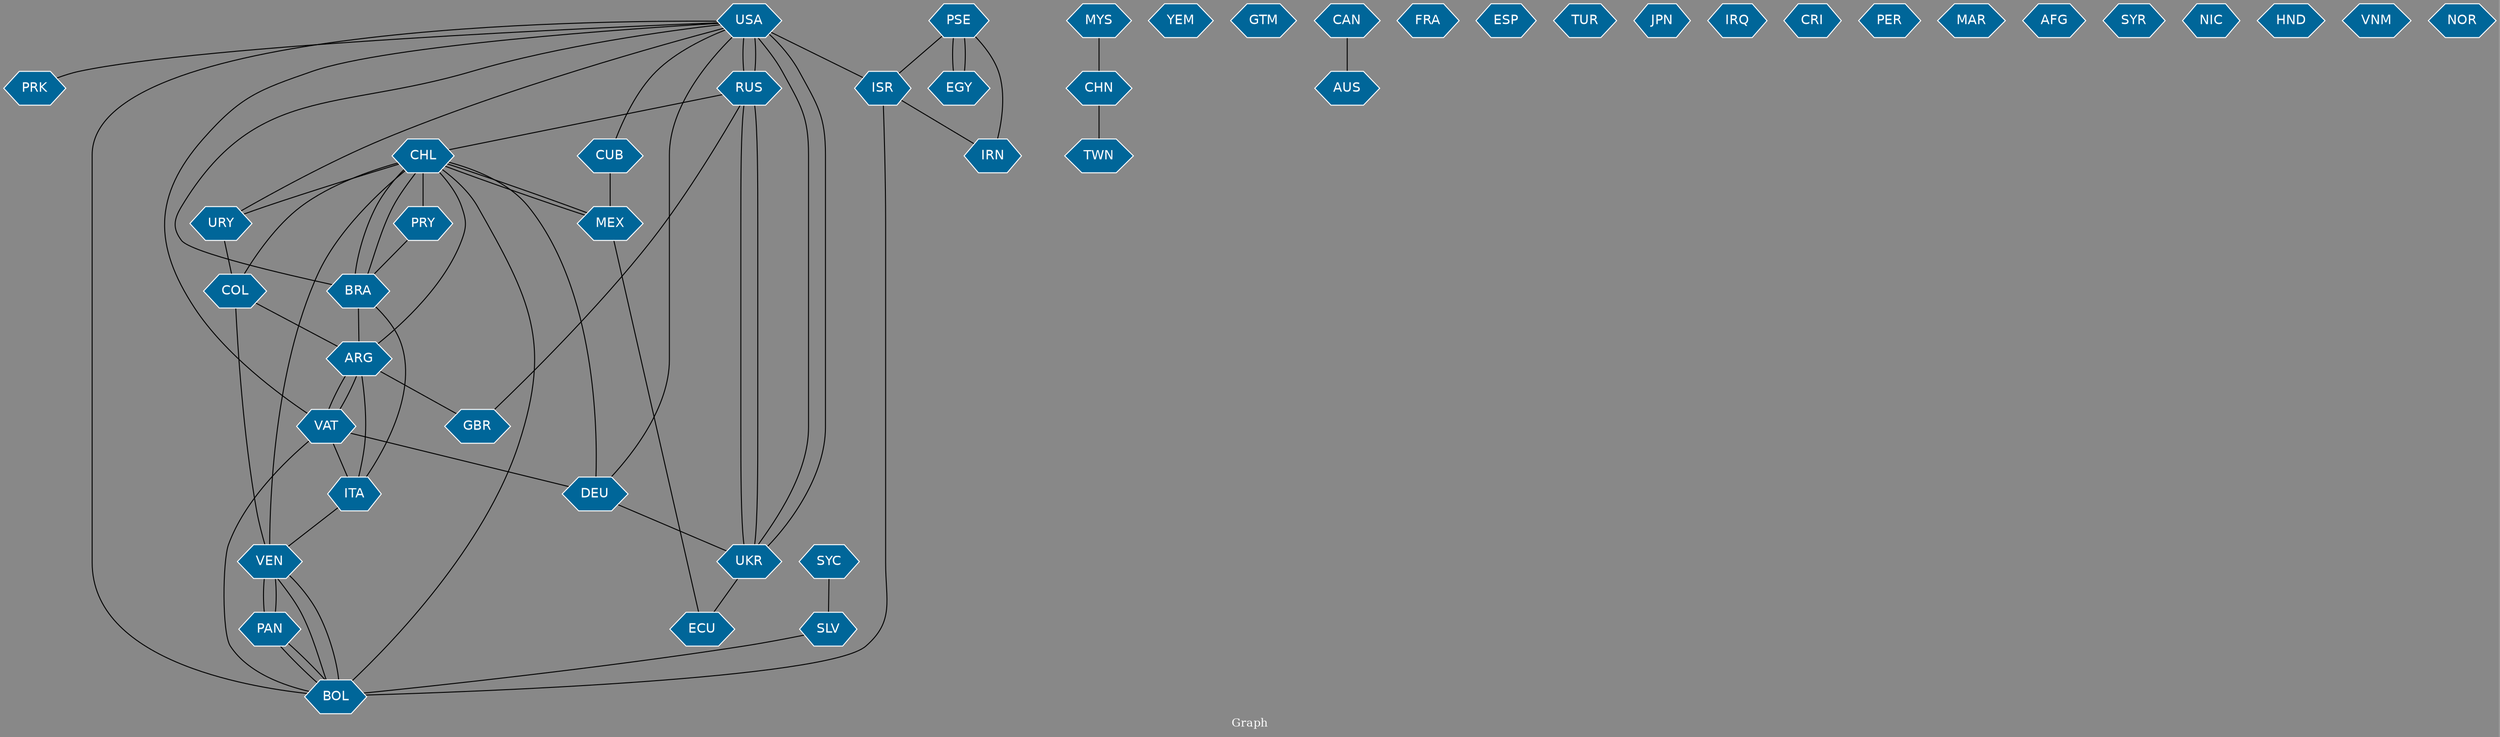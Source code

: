 // Countries together in item graph
graph {
	graph [bgcolor="#888888" fontcolor=white fontsize=12 label="Graph" outputorder=edgesfirst overlap=prism]
	node [color=white fillcolor="#006699" fontcolor=white fontname=Helvetica shape=hexagon style=filled]
	edge [arrowhead=open color=black fontcolor=white fontname=Courier fontsize=12]
		USA [label=USA]
		CHL [label=CHL]
		MYS [label=MYS]
		YEM [label=YEM]
		RUS [label=RUS]
		UKR [label=UKR]
		COL [label=COL]
		CHN [label=CHN]
		GTM [label=GTM]
		URY [label=URY]
		BRA [label=BRA]
		DEU [label=DEU]
		VEN [label=VEN]
		CUB [label=CUB]
		BOL [label=BOL]
		PAN [label=PAN]
		SLV [label=SLV]
		VAT [label=VAT]
		ARG [label=ARG]
		ITA [label=ITA]
		ECU [label=ECU]
		CAN [label=CAN]
		AUS [label=AUS]
		FRA [label=FRA]
		PRK [label=PRK]
		PSE [label=PSE]
		EGY [label=EGY]
		MEX [label=MEX]
		PRY [label=PRY]
		ESP [label=ESP]
		TUR [label=TUR]
		ISR [label=ISR]
		JPN [label=JPN]
		IRQ [label=IRQ]
		GBR [label=GBR]
		CRI [label=CRI]
		PER [label=PER]
		MAR [label=MAR]
		AFG [label=AFG]
		IRN [label=IRN]
		SYR [label=SYR]
		NIC [label=NIC]
		SYC [label=SYC]
		HND [label=HND]
		VNM [label=VNM]
		TWN [label=TWN]
		NOR [label=NOR]
			USA -- ISR [weight=1]
			ITA -- VEN [weight=1]
			DEU -- UKR [weight=1]
			UKR -- RUS [weight=23]
			VAT -- ARG [weight=1]
			CUB -- MEX [weight=1]
			CHL -- COL [weight=1]
			UKR -- ECU [weight=1]
			CHL -- BRA [weight=1]
			EGY -- PSE [weight=1]
			CHL -- PRY [weight=1]
			CAN -- AUS [weight=1]
			VEN -- BOL [weight=2]
			BRA -- CHL [weight=2]
			MEX -- ECU [weight=1]
			ISR -- BOL [weight=1]
			BOL -- VEN [weight=1]
			BOL -- PAN [weight=1]
			RUS -- CHL [weight=1]
			ARG -- GBR [weight=1]
			CHN -- TWN [weight=1]
			COL -- ARG [weight=1]
			SLV -- BOL [weight=1]
			COL -- VEN [weight=1]
			VAT -- BOL [weight=1]
			ARG -- CHL [weight=2]
			VAT -- USA [weight=1]
			PRY -- BRA [weight=1]
			SYC -- SLV [weight=1]
			ISR -- IRN [weight=2]
			VEN -- PAN [weight=2]
			ARG -- VAT [weight=1]
			VAT -- ITA [weight=1]
			USA -- UKR [weight=4]
			PSE -- EGY [weight=1]
			PAN -- BOL [weight=1]
			RUS -- USA [weight=3]
			USA -- CUB [weight=1]
			UKR -- USA [weight=3]
			RUS -- UKR [weight=19]
			USA -- RUS [weight=5]
			MYS -- CHN [weight=1]
			RUS -- GBR [weight=1]
			PSE -- ISR [weight=2]
			CHL -- URY [weight=1]
			BRA -- ITA [weight=1]
			VAT -- DEU [weight=1]
			URY -- COL [weight=1]
			PSE -- IRN [weight=2]
			CHL -- BOL [weight=1]
			ITA -- ARG [weight=1]
			USA -- URY [weight=2]
			CHL -- DEU [weight=1]
			BRA -- ARG [weight=1]
			MEX -- CHL [weight=1]
			USA -- BOL [weight=1]
			USA -- DEU [weight=1]
			VEN -- CHL [weight=2]
			CHL -- MEX [weight=1]
			BRA -- USA [weight=1]
			PAN -- VEN [weight=1]
			USA -- PRK [weight=2]
}